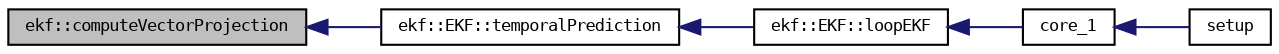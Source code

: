 digraph "ekf::computeVectorProjection"
{
  bgcolor="transparent";
  edge [fontname="DejaVuSansMono",fontsize="8",labelfontname="DejaVuSansMono",labelfontsize="8"];
  node [fontname="DejaVuSansMono",fontsize="8",shape=record];
  rankdir="LR";
  Node9 [label="ekf::computeVectorProjection",height=0.2,width=0.4,color="black", fillcolor="grey75", style="filled", fontcolor="black"];
  Node9 -> Node10 [dir="back",color="midnightblue",fontsize="8",style="solid",fontname="DejaVuSansMono"];
  Node10 [label="ekf::EKF::temporalPrediction",height=0.2,width=0.4,color="black",URL="$classekf_1_1EKF.html#a548f56f22a519f1f66b1bf59b9ed56d6"];
  Node10 -> Node11 [dir="back",color="midnightblue",fontsize="8",style="solid",fontname="DejaVuSansMono"];
  Node11 [label="ekf::EKF::loopEKF",height=0.2,width=0.4,color="black",URL="$classekf_1_1EKF.html#a651814ff64d234394572e2e7c5703a43"];
  Node11 -> Node12 [dir="back",color="midnightblue",fontsize="8",style="solid",fontname="DejaVuSansMono"];
  Node12 [label="core_1",height=0.2,width=0.4,color="black",URL="$main_8cpp.html#aa561fc46a0358a47fa9151f211523ba0"];
  Node12 -> Node13 [dir="back",color="midnightblue",fontsize="8",style="solid",fontname="DejaVuSansMono"];
  Node13 [label="setup",height=0.2,width=0.4,color="black",URL="$main_8cpp.html#a4fc01d736fe50cf5b977f755b675f11d"];
}

